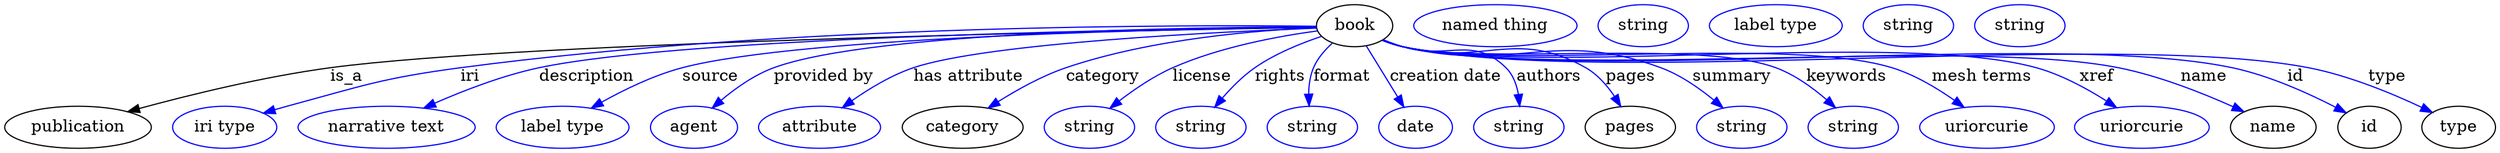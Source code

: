 digraph {
	graph [bb="0,0,2120.6,123"];
	node [label="\N"];
	book	[height=0.5,
		label=book,
		pos="1149.4,105",
		width=0.9027];
	publication	[height=0.5,
		pos="62.394,18",
		width=1.7332];
	book -> publication	[label=is_a,
		lp="291.39,61.5",
		pos="e,104.78,31.378 1116.6,103.5 978.63,101.29 444.26,91.403 277.39,69 221.02,61.431 157.73,45.829 114.51,34.055"];
	iri	[color=blue,
		height=0.5,
		label="iri type",
		pos="187.39,18",
		width=1.2277];
	book -> iri	[color=blue,
		label=iri,
		lp="395.39,61.5",
		pos="e,220.68,29.953 1117,103.27 990.75,100.33 531.76,88.476 387.39,69 321.47,60.106 305.62,53.337 241.39,36 237.82,35.034 234.12,33.983 \
230.42,32.894",
		style=solid];
	description	[color=blue,
		height=0.5,
		label="narrative text",
		pos="325.39,18",
		width=2.0943];
	book -> description	[color=blue,
		label=description,
		lp="494.89,61.5",
		pos="e,356.86,34.471 1116.9,103.73 997.56,102.55 583.33,96.488 454.39,69 423.77,62.472 390.89,49.629 365.99,38.594",
		style=solid];
	source	[color=blue,
		height=0.5,
		label="label type",
		pos="475.39,18",
		width=1.5707];
	book -> source	[color=blue,
		label=source,
		lp="600.39,61.5",
		pos="e,499.62,34.448 1116.9,103.7 1011.4,102.48 679.56,96.483 576.39,69 552.51,62.638 527.6,50.379 508.5,39.592",
		style=solid];
	"provided by"	[color=blue,
		height=0.5,
		label=agent,
		pos="587.39,18",
		width=1.0291];
	book -> "provided by"	[color=blue,
		label="provided by",
		lp="696.89,61.5",
		pos="e,602.61,34.432 1116.8,104.07 1020.6,103.91 739.59,100.66 654.39,69 638.15,62.961 622.47,51.673 610.38,41.349",
		style=solid];
	"has attribute"	[color=blue,
		height=0.5,
		label=attribute,
		pos="694.39,18",
		width=1.4443];
	book -> "has attribute"	[color=blue,
		label="has attribute",
		lp="820.39,61.5",
		pos="e,713.51,34.766 1117,102.93 1037.9,99.991 836.69,90.577 773.39,69 754.95,62.711 736.42,51.321 721.96,40.999",
		style=solid];
	category	[height=0.5,
		pos="815.39,18",
		width=1.4263];
	book -> category	[color=blue,
		label=category,
		lp="934.89,61.5",
		pos="e,837.08,34.406 1117.1,103.23 1069.2,101.24 977.08,94.159 903.39,69 883.05,62.054 862.05,50.327 845.67,39.976",
		style=solid];
	license	[color=blue,
		height=0.5,
		label=string,
		pos="923.39,18",
		width=1.0652];
	book -> license	[color=blue,
		label=license,
		lp="1019.4,61.5",
		pos="e,940.88,34.279 1117.7,100.52 1085.5,96.162 1034.9,86.966 994.39,69 978.12,61.774 961.75,50.571 948.83,40.599",
		style=solid];
	rights	[color=blue,
		height=0.5,
		label=string,
		pos="1018.4,18",
		width=1.0652];
	book -> rights	[color=blue,
		label=rights,
		lp="1085.9,61.5",
		pos="e,1030.2,35.143 1121,95.8 1103.7,89.977 1081.7,81.048 1064.4,69 1054.2,61.873 1044.6,52.112 1036.8,43.105",
		style=solid];
	format	[color=blue,
		height=0.5,
		label=string,
		pos="1113.4,18",
		width=1.0652];
	book -> format	[color=blue,
		label=format,
		lp="1138.9,61.5",
		pos="e,1110.6,36.332 1130.4,89.996 1124.1,84.258 1117.8,77.064 1114.4,69 1111.4,62.051 1110.4,54.05 1110.3,46.515",
		style=solid];
	"creation date"	[color=blue,
		height=0.5,
		label=date,
		pos="1201.4,18",
		width=0.86659];
	book -> "creation date"	[color=blue,
		label="creation date",
		lp="1226.9,61.5",
		pos="e,1191.4,35.339 1159.4,87.611 1167,75.264 1177.5,58.117 1186.1,44.053",
		style=solid];
	authors	[color=blue,
		height=0.5,
		label=string,
		pos="1289.4,18",
		width=1.0652];
	book -> authors	[color=blue,
		label=authors,
		lp="1314.9,61.5",
		pos="e,1290.1,36.067 1173.8,92.974 1179.2,90.796 1184.9,88.671 1190.4,87 1228.6,75.301 1250,97.019 1278.4,69 1284.4,63.035 1287.5,54.549 \
1289,46.259",
		style=solid];
	pages	[height=0.5,
		pos="1384.4,18",
		width=1.0652];
	book -> pages	[color=blue,
		label=pages,
		lp="1384.9,61.5",
		pos="e,1376.2,35.84 1173.3,92.788 1178.8,90.567 1184.7,88.471 1190.4,87 1257.9,69.465 1285.8,103.55 1346.4,69 1356.4,63.273 1364.7,53.706 \
1370.9,44.464",
		style=solid];
	summary	[color=blue,
		height=0.5,
		label=string,
		pos="1479.4,18",
		width=1.0652];
	book -> summary	[color=blue,
		label=summary,
		lp="1470.9,61.5",
		pos="e,1463.3,34.61 1173.3,92.648 1178.8,90.435 1184.7,88.377 1190.4,87 1285.7,63.933 1318.4,103.04 1410.4,69 1427,62.852 1443.2,51.513 \
1455.7,41.186",
		style=solid];
	keywords	[color=blue,
		height=0.5,
		label=string,
		pos="1574.4,18",
		width=1.0652];
	book -> keywords	[color=blue,
		label=keywords,
		lp="1568.9,61.5",
		pos="e,1559.2,34.749 1173.2,92.541 1178.8,90.334 1184.7,88.305 1190.4,87 1259.4,71.222 1442,93.432 1508.4,69 1524.4,63.114 1539.7,51.947 \
1551.6,41.657",
		style=solid];
	"mesh terms"	[color=blue,
		height=0.5,
		label=uriorcurie,
		pos="1688.4,18",
		width=1.5887];
	book -> "mesh terms"	[color=blue,
		label="mesh terms",
		lp="1683.9,61.5",
		pos="e,1668.8,35.08 1173.2,92.485 1178.7,90.28 1184.7,88.267 1190.4,87 1281,66.931 1518.7,96.241 1607.4,69 1626.5,63.117 1645.7,51.596 \
1660.6,41.094",
		style=solid];
	xref	[color=blue,
		height=0.5,
		label=uriorcurie,
		pos="1820.4,18",
		width=1.5887];
	book -> xref	[color=blue,
		label=xref,
		lp="1781.9,61.5",
		pos="e,1798.8,34.903 1173.2,92.443 1178.7,90.241 1184.7,88.239 1190.4,87 1307.7,61.597 1614.7,101.05 1730.4,69 1751.6,63.122 1773.3,51.324 \
1790,40.663",
		style=solid];
	name	[height=0.5,
		pos="1932.4,18",
		width=1.011];
	book -> name	[color=blue,
		label=name,
		lp="1873.4,61.5",
		pos="e,1907.3,31.375 1173.2,92.427 1178.7,90.225 1184.7,88.228 1190.4,87 1323,58.56 1667.4,95.383 1800.4,69 1834.9,62.164 1872.1,47.299 \
1898.2,35.545",
		style=solid];
	id	[height=0.5,
		pos="2013.4,18",
		width=0.75];
	book -> id	[color=blue,
		label=id,
		lp="1951.4,61.5",
		pos="e,1993.7,30.402 1173.2,92.41 1178.7,90.209 1184.7,88.217 1190.4,87 1344.1,54.352 1743.6,101.51 1897.4,69 1928.7,62.382 1962,47.067 \
1984.9,35.118",
		style=solid];
	type	[height=0.5,
		pos="2089.4,18",
		width=0.86659];
	book -> type	[color=blue,
		label=type,
		lp="2029.4,61.5",
		pos="e,2066.8,30.844 1173.2,92.4 1178.7,90.2 1184.7,88.21 1190.4,87 1358.3,51.533 1794,101.9 1962.4,69 1996.2,62.393 2032.6,47.158 2057.7,\
35.229",
		style=solid];
	"named thing_category"	[color=blue,
		height=0.5,
		label="named thing",
		pos="1269.4,105",
		width=1.9318];
	publication_pages	[color=blue,
		height=0.5,
		label=string,
		pos="1395.4,105",
		width=1.0652];
	publication_name	[color=blue,
		height=0.5,
		label="label type",
		pos="1508.4,105",
		width=1.5707];
	book_id	[color=blue,
		height=0.5,
		label=string,
		pos="1621.4,105",
		width=1.0652];
	book_type	[color=blue,
		height=0.5,
		label=string,
		pos="1716.4,105",
		width=1.0652];
}
